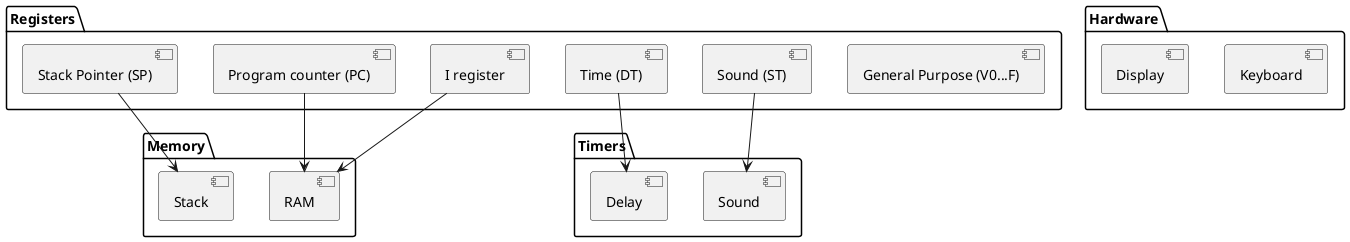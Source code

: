 @startuml
package "Memory" {
    [RAM]
    [Stack]
}

package "Timers" {
    [Sound]
    [Delay]
}

package "Registers" {
    [General Purpose (V0...F)]
    [I register] --> [RAM]
    [Sound (ST)] --> [Sound]
    [Time (DT)] --> [Delay]
    [Stack Pointer (SP)] --> [Stack]
    [Program counter (PC)] --> [RAM]
}

package "Hardware" {
    [Keyboard]
    [Display]
}


@enduml